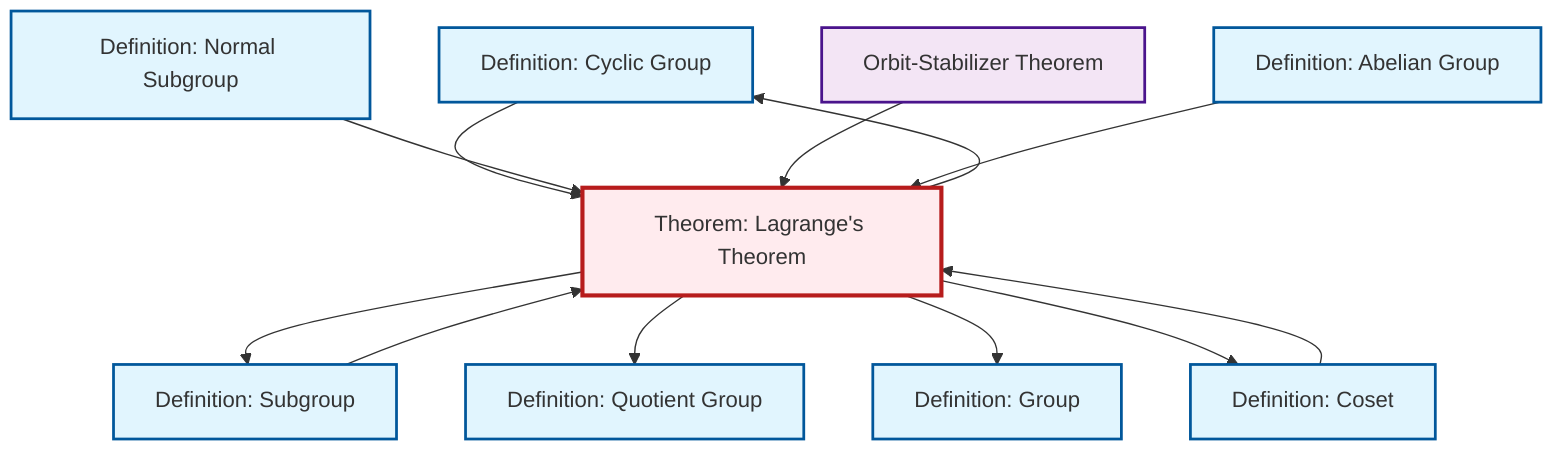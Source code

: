 graph TD
    classDef definition fill:#e1f5fe,stroke:#01579b,stroke-width:2px
    classDef theorem fill:#f3e5f5,stroke:#4a148c,stroke-width:2px
    classDef axiom fill:#fff3e0,stroke:#e65100,stroke-width:2px
    classDef example fill:#e8f5e9,stroke:#1b5e20,stroke-width:2px
    classDef current fill:#ffebee,stroke:#b71c1c,stroke-width:3px
    def-quotient-group["Definition: Quotient Group"]:::definition
    def-cyclic-group["Definition: Cyclic Group"]:::definition
    def-subgroup["Definition: Subgroup"]:::definition
    thm-orbit-stabilizer["Orbit-Stabilizer Theorem"]:::theorem
    def-coset["Definition: Coset"]:::definition
    thm-lagrange["Theorem: Lagrange's Theorem"]:::theorem
    def-group["Definition: Group"]:::definition
    def-abelian-group["Definition: Abelian Group"]:::definition
    def-normal-subgroup["Definition: Normal Subgroup"]:::definition
    thm-lagrange --> def-subgroup
    thm-lagrange --> def-quotient-group
    thm-lagrange --> def-group
    def-cyclic-group --> thm-lagrange
    def-normal-subgroup --> thm-lagrange
    thm-orbit-stabilizer --> thm-lagrange
    thm-lagrange --> def-cyclic-group
    thm-lagrange --> def-coset
    def-coset --> thm-lagrange
    def-subgroup --> thm-lagrange
    def-abelian-group --> thm-lagrange
    class thm-lagrange current